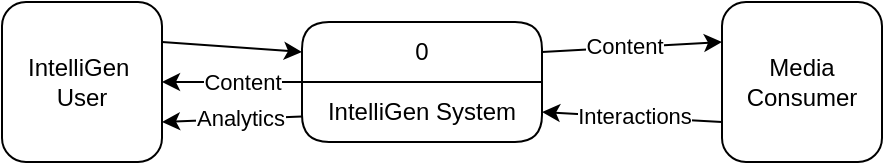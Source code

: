 <mxfile version="24.8.4">
  <diagram name="Page-1" id="1wp_3Qv0Npw4YFb5__4A">
    <mxGraphModel dx="572" dy="298" grid="1" gridSize="10" guides="1" tooltips="1" connect="1" arrows="1" fold="1" page="1" pageScale="1" pageWidth="1100" pageHeight="850" math="0" shadow="0">
      <root>
        <mxCell id="0" />
        <mxCell id="1" parent="0" />
        <mxCell id="HwwphGhy5XaLdRf2e_HV-10" style="rounded=0;orthogonalLoop=1;jettySize=auto;html=1;exitX=1;exitY=0.25;exitDx=0;exitDy=0;entryX=0;entryY=0.25;entryDx=0;entryDy=0;" edge="1" parent="1" source="HwwphGhy5XaLdRf2e_HV-1" target="HwwphGhy5XaLdRf2e_HV-6">
          <mxGeometry relative="1" as="geometry" />
        </mxCell>
        <mxCell id="HwwphGhy5XaLdRf2e_HV-11" value="Content" style="edgeLabel;html=1;align=center;verticalAlign=middle;resizable=0;points=[];" vertex="1" connectable="0" parent="HwwphGhy5XaLdRf2e_HV-10">
          <mxGeometry x="-0.104" y="1" relative="1" as="geometry">
            <mxPoint as="offset" />
          </mxGeometry>
        </mxCell>
        <mxCell id="HwwphGhy5XaLdRf2e_HV-15" style="edgeStyle=orthogonalEdgeStyle;rounded=0;orthogonalLoop=1;jettySize=auto;html=1;entryX=1;entryY=0.5;entryDx=0;entryDy=0;" edge="1" parent="1" source="HwwphGhy5XaLdRf2e_HV-1" target="HwwphGhy5XaLdRf2e_HV-5">
          <mxGeometry relative="1" as="geometry" />
        </mxCell>
        <mxCell id="HwwphGhy5XaLdRf2e_HV-16" value="Content" style="edgeLabel;html=1;align=center;verticalAlign=middle;resizable=0;points=[];" vertex="1" connectable="0" parent="HwwphGhy5XaLdRf2e_HV-15">
          <mxGeometry x="0.24" y="-1" relative="1" as="geometry">
            <mxPoint x="13" y="1" as="offset" />
          </mxGeometry>
        </mxCell>
        <mxCell id="HwwphGhy5XaLdRf2e_HV-1" value="0" style="swimlane;fontStyle=0;childLayout=stackLayout;horizontal=1;startSize=30;horizontalStack=0;resizeParent=1;resizeParentMax=0;resizeLast=0;collapsible=0;marginBottom=0;whiteSpace=wrap;html=1;container=1;rounded=1;" vertex="1" parent="1">
          <mxGeometry x="320" y="250" width="120" height="60" as="geometry" />
        </mxCell>
        <mxCell id="HwwphGhy5XaLdRf2e_HV-2" value="IntelliGen System" style="text;strokeColor=none;fillColor=none;align=center;verticalAlign=middle;spacingLeft=4;spacingRight=4;overflow=hidden;points=[[0,0.5],[1,0.5]];portConstraint=eastwest;rotatable=0;whiteSpace=wrap;html=1;" vertex="1" parent="HwwphGhy5XaLdRf2e_HV-1">
          <mxGeometry y="30" width="120" height="30" as="geometry" />
        </mxCell>
        <mxCell id="HwwphGhy5XaLdRf2e_HV-7" style="rounded=0;orthogonalLoop=1;jettySize=auto;html=1;entryX=0;entryY=0.25;entryDx=0;entryDy=0;exitX=1;exitY=0.25;exitDx=0;exitDy=0;" edge="1" parent="1" source="HwwphGhy5XaLdRf2e_HV-5" target="HwwphGhy5XaLdRf2e_HV-1">
          <mxGeometry relative="1" as="geometry" />
        </mxCell>
        <mxCell id="HwwphGhy5XaLdRf2e_HV-5" value="&lt;div&gt;IntelliGen&amp;nbsp;&lt;/div&gt;&lt;div&gt;User&lt;/div&gt;" style="whiteSpace=wrap;html=1;aspect=fixed;rounded=1;" vertex="1" parent="1">
          <mxGeometry x="170" y="240" width="80" height="80" as="geometry" />
        </mxCell>
        <mxCell id="HwwphGhy5XaLdRf2e_HV-9" style="rounded=0;orthogonalLoop=1;jettySize=auto;html=1;exitX=0;exitY=0.75;exitDx=0;exitDy=0;entryX=1;entryY=0.5;entryDx=0;entryDy=0;" edge="1" parent="1" source="HwwphGhy5XaLdRf2e_HV-6" target="HwwphGhy5XaLdRf2e_HV-2">
          <mxGeometry relative="1" as="geometry" />
        </mxCell>
        <mxCell id="HwwphGhy5XaLdRf2e_HV-13" value="Interactions" style="edgeLabel;html=1;align=center;verticalAlign=middle;resizable=0;points=[];" vertex="1" connectable="0" parent="HwwphGhy5XaLdRf2e_HV-9">
          <mxGeometry x="0.028" y="-1" relative="1" as="geometry">
            <mxPoint x="2" as="offset" />
          </mxGeometry>
        </mxCell>
        <mxCell id="HwwphGhy5XaLdRf2e_HV-6" value="&lt;div&gt;Media Consumer&lt;br&gt;&lt;/div&gt;" style="whiteSpace=wrap;html=1;aspect=fixed;rounded=1;" vertex="1" parent="1">
          <mxGeometry x="530" y="240" width="80" height="80" as="geometry" />
        </mxCell>
        <mxCell id="HwwphGhy5XaLdRf2e_HV-8" style="rounded=0;orthogonalLoop=1;jettySize=auto;html=1;entryX=1;entryY=0.75;entryDx=0;entryDy=0;" edge="1" parent="1" source="HwwphGhy5XaLdRf2e_HV-2" target="HwwphGhy5XaLdRf2e_HV-5">
          <mxGeometry relative="1" as="geometry" />
        </mxCell>
        <mxCell id="HwwphGhy5XaLdRf2e_HV-20" value="Analytics" style="edgeLabel;html=1;align=center;verticalAlign=middle;resizable=0;points=[];" vertex="1" connectable="0" parent="HwwphGhy5XaLdRf2e_HV-8">
          <mxGeometry x="-0.116" y="-1" relative="1" as="geometry">
            <mxPoint as="offset" />
          </mxGeometry>
        </mxCell>
      </root>
    </mxGraphModel>
  </diagram>
</mxfile>
